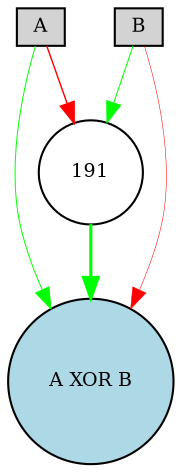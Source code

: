 digraph {
	node [fontsize=9 height=0.2 shape=circle width=0.2]
	A [fillcolor=lightgray shape=box style=filled]
	B [fillcolor=lightgray shape=box style=filled]
	"A XOR B" [fillcolor=lightblue style=filled]
	191 [fillcolor=white style=filled]
	A -> "A XOR B" [color=green penwidth=0.47223896713681235 style=solid]
	B -> 191 [color=green penwidth=0.47883022184097357 style=solid]
	191 -> "A XOR B" [color=green penwidth=1.4855169504501815 style=solid]
	A -> 191 [color=red penwidth=0.6816095633962812 style=solid]
	B -> "A XOR B" [color=red penwidth=0.25056114311666666 style=solid]
}
